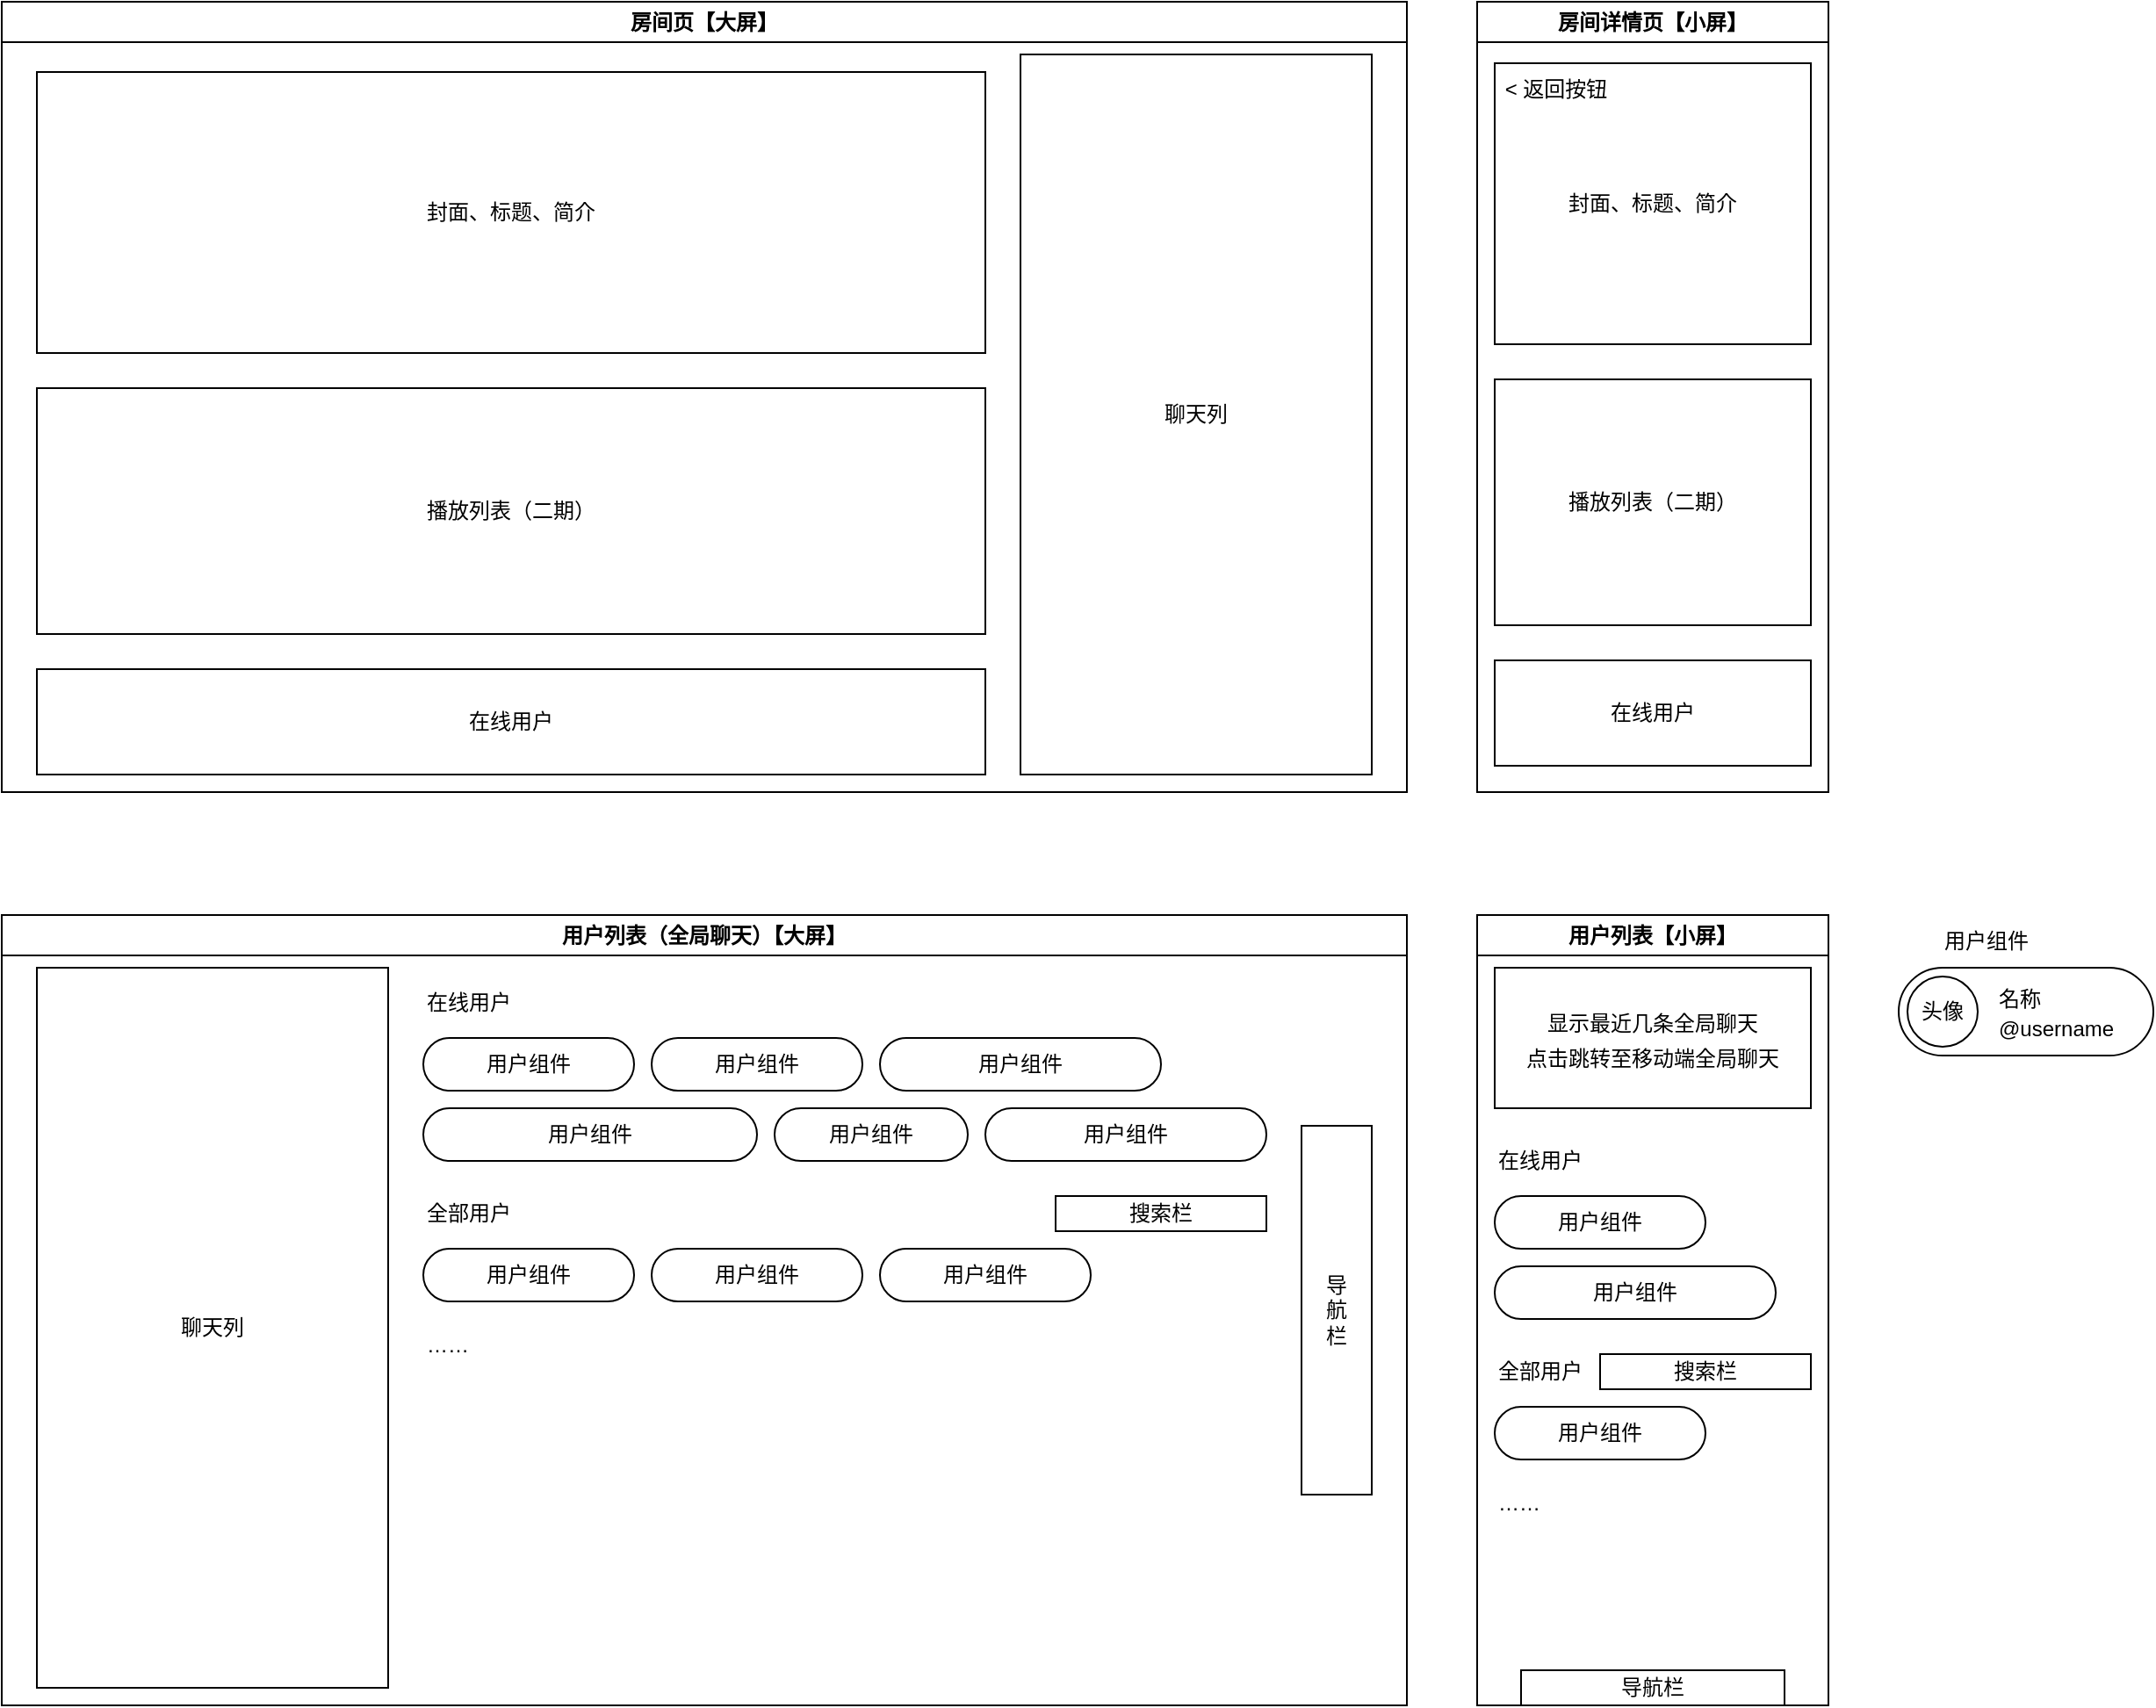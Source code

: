 <mxfile version="20.8.16" type="device"><diagram name="第 1 页" id="kHoYGihzgtJ2y9Uisgoe"><mxGraphModel dx="2103" dy="1132" grid="1" gridSize="10" guides="1" tooltips="1" connect="1" arrows="1" fold="1" page="1" pageScale="1" pageWidth="900" pageHeight="1600" math="0" shadow="0"><root><mxCell id="0"/><mxCell id="1" parent="0"/><mxCell id="05NA3eZkqvBnvRm9_1NX-4" value="房间页【大屏】" style="swimlane;whiteSpace=wrap;html=1;" parent="1" vertex="1"><mxGeometry x="80" y="80" width="800" height="450" as="geometry"/></mxCell><mxCell id="X3hdzQ2gd5VW8KuzOYQn-1" value="聊天列" style="rounded=0;whiteSpace=wrap;html=1;" parent="05NA3eZkqvBnvRm9_1NX-4" vertex="1"><mxGeometry x="580" y="30" width="200" height="410" as="geometry"/></mxCell><mxCell id="X3hdzQ2gd5VW8KuzOYQn-3" value="封面、标题、简介" style="rounded=0;whiteSpace=wrap;html=1;" parent="05NA3eZkqvBnvRm9_1NX-4" vertex="1"><mxGeometry x="20" y="40" width="540" height="160" as="geometry"/></mxCell><mxCell id="X3hdzQ2gd5VW8KuzOYQn-4" value="播放列表（二期）" style="rounded=0;whiteSpace=wrap;html=1;" parent="05NA3eZkqvBnvRm9_1NX-4" vertex="1"><mxGeometry x="20" y="220" width="540" height="140" as="geometry"/></mxCell><mxCell id="X3hdzQ2gd5VW8KuzOYQn-5" value="在线用户" style="rounded=0;whiteSpace=wrap;html=1;" parent="05NA3eZkqvBnvRm9_1NX-4" vertex="1"><mxGeometry x="20" y="380" width="540" height="60" as="geometry"/></mxCell><mxCell id="05NA3eZkqvBnvRm9_1NX-43" value="房间详情页【小屏】" style="swimlane;whiteSpace=wrap;html=1;" parent="1" vertex="1"><mxGeometry x="920" y="80" width="200" height="450" as="geometry"><mxRectangle x="920" y="80" width="140" height="30" as="alternateBounds"/></mxGeometry></mxCell><mxCell id="X3hdzQ2gd5VW8KuzOYQn-6" value="封面、标题、简介" style="rounded=0;whiteSpace=wrap;html=1;" parent="05NA3eZkqvBnvRm9_1NX-43" vertex="1"><mxGeometry x="10" y="35" width="180" height="160" as="geometry"/></mxCell><mxCell id="X3hdzQ2gd5VW8KuzOYQn-7" value="播放列表（二期）" style="rounded=0;whiteSpace=wrap;html=1;" parent="05NA3eZkqvBnvRm9_1NX-43" vertex="1"><mxGeometry x="10" y="215" width="180" height="140" as="geometry"/></mxCell><mxCell id="X3hdzQ2gd5VW8KuzOYQn-8" value="在线用户" style="rounded=0;whiteSpace=wrap;html=1;" parent="05NA3eZkqvBnvRm9_1NX-43" vertex="1"><mxGeometry x="10" y="375" width="180" height="60" as="geometry"/></mxCell><mxCell id="X3hdzQ2gd5VW8KuzOYQn-9" value="&amp;lt; 返回按钮" style="text;html=1;strokeColor=none;fillColor=none;align=center;verticalAlign=middle;whiteSpace=wrap;rounded=0;" parent="05NA3eZkqvBnvRm9_1NX-43" vertex="1"><mxGeometry x="10" y="35" width="70" height="30" as="geometry"/></mxCell><mxCell id="05NA3eZkqvBnvRm9_1NX-55" value="用户列表（全局聊天）【大屏】" style="swimlane;whiteSpace=wrap;html=1;" parent="1" vertex="1"><mxGeometry x="80" y="600" width="800" height="450" as="geometry"><mxRectangle x="80" y="600" width="150" height="30" as="alternateBounds"/></mxGeometry></mxCell><mxCell id="X3hdzQ2gd5VW8KuzOYQn-10" value="聊天列" style="rounded=0;whiteSpace=wrap;html=1;" parent="05NA3eZkqvBnvRm9_1NX-55" vertex="1"><mxGeometry x="20" y="30" width="200" height="410" as="geometry"/></mxCell><mxCell id="X3hdzQ2gd5VW8KuzOYQn-12" value="用户组件" style="rounded=1;whiteSpace=wrap;html=1;arcSize=50;" parent="05NA3eZkqvBnvRm9_1NX-55" vertex="1"><mxGeometry x="240" y="190" width="120" height="30" as="geometry"/></mxCell><mxCell id="X3hdzQ2gd5VW8KuzOYQn-17" value="全部用户" style="text;html=1;strokeColor=none;fillColor=none;align=left;verticalAlign=middle;whiteSpace=wrap;rounded=0;" parent="05NA3eZkqvBnvRm9_1NX-55" vertex="1"><mxGeometry x="240" y="150" width="60" height="40" as="geometry"/></mxCell><mxCell id="X3hdzQ2gd5VW8KuzOYQn-24" value="在线用户" style="text;html=1;strokeColor=none;fillColor=none;align=left;verticalAlign=middle;whiteSpace=wrap;rounded=0;" parent="05NA3eZkqvBnvRm9_1NX-55" vertex="1"><mxGeometry x="240" y="30" width="60" height="40" as="geometry"/></mxCell><mxCell id="X3hdzQ2gd5VW8KuzOYQn-25" value="用户组件" style="rounded=1;whiteSpace=wrap;html=1;arcSize=50;" parent="05NA3eZkqvBnvRm9_1NX-55" vertex="1"><mxGeometry x="240" y="70" width="120" height="30" as="geometry"/></mxCell><mxCell id="X3hdzQ2gd5VW8KuzOYQn-26" value="用户组件" style="rounded=1;whiteSpace=wrap;html=1;arcSize=50;" parent="05NA3eZkqvBnvRm9_1NX-55" vertex="1"><mxGeometry x="370" y="70" width="120" height="30" as="geometry"/></mxCell><mxCell id="X3hdzQ2gd5VW8KuzOYQn-27" value="用户组件" style="rounded=1;whiteSpace=wrap;html=1;arcSize=50;" parent="05NA3eZkqvBnvRm9_1NX-55" vertex="1"><mxGeometry x="500" y="70" width="160" height="30" as="geometry"/></mxCell><mxCell id="X3hdzQ2gd5VW8KuzOYQn-28" value="用户组件" style="rounded=1;whiteSpace=wrap;html=1;arcSize=50;" parent="05NA3eZkqvBnvRm9_1NX-55" vertex="1"><mxGeometry x="240" y="110" width="190" height="30" as="geometry"/></mxCell><mxCell id="X3hdzQ2gd5VW8KuzOYQn-29" value="用户组件" style="rounded=1;whiteSpace=wrap;html=1;arcSize=50;" parent="05NA3eZkqvBnvRm9_1NX-55" vertex="1"><mxGeometry x="560" y="110" width="160" height="30" as="geometry"/></mxCell><mxCell id="X3hdzQ2gd5VW8KuzOYQn-30" value="用户组件" style="rounded=1;whiteSpace=wrap;html=1;arcSize=50;" parent="05NA3eZkqvBnvRm9_1NX-55" vertex="1"><mxGeometry x="440" y="110" width="110" height="30" as="geometry"/></mxCell><mxCell id="X3hdzQ2gd5VW8KuzOYQn-31" value="用户组件" style="rounded=1;whiteSpace=wrap;html=1;arcSize=50;" parent="05NA3eZkqvBnvRm9_1NX-55" vertex="1"><mxGeometry x="370" y="190" width="120" height="30" as="geometry"/></mxCell><mxCell id="X3hdzQ2gd5VW8KuzOYQn-32" value="用户组件" style="rounded=1;whiteSpace=wrap;html=1;arcSize=50;" parent="05NA3eZkqvBnvRm9_1NX-55" vertex="1"><mxGeometry x="500" y="190" width="120" height="30" as="geometry"/></mxCell><mxCell id="X3hdzQ2gd5VW8KuzOYQn-33" value="……" style="text;html=1;strokeColor=none;fillColor=none;align=left;verticalAlign=middle;whiteSpace=wrap;rounded=0;" parent="05NA3eZkqvBnvRm9_1NX-55" vertex="1"><mxGeometry x="240" y="230" width="60" height="30" as="geometry"/></mxCell><mxCell id="X3hdzQ2gd5VW8KuzOYQn-35" value="导&lt;br&gt;航&lt;br&gt;栏" style="rounded=0;whiteSpace=wrap;html=1;fillColor=none;" parent="05NA3eZkqvBnvRm9_1NX-55" vertex="1"><mxGeometry x="740" y="120" width="40" height="210" as="geometry"/></mxCell><mxCell id="X3hdzQ2gd5VW8KuzOYQn-37" value="搜索栏" style="rounded=0;whiteSpace=wrap;html=1;fillColor=none;" parent="05NA3eZkqvBnvRm9_1NX-55" vertex="1"><mxGeometry x="600" y="160" width="120" height="20" as="geometry"/></mxCell><mxCell id="05NA3eZkqvBnvRm9_1NX-79" value="用户列表【小屏】" style="swimlane;whiteSpace=wrap;html=1;" parent="1" vertex="1"><mxGeometry x="920" y="600" width="200" height="450" as="geometry"><mxRectangle x="80" y="600" width="150" height="30" as="alternateBounds"/></mxGeometry></mxCell><mxCell id="lJhx3bDgq-V2KqrOt-Li-1" value="&lt;font style=&quot;font-size: 12px;&quot;&gt;显示最近几条全局聊天&lt;br&gt;点击跳转至移动端全局聊天&lt;/font&gt;" style="rounded=0;whiteSpace=wrap;html=1;fontSize=16;" parent="05NA3eZkqvBnvRm9_1NX-79" vertex="1"><mxGeometry x="10" y="30" width="180" height="80" as="geometry"/></mxCell><mxCell id="X3hdzQ2gd5VW8KuzOYQn-38" value="在线用户" style="text;html=1;strokeColor=none;fillColor=none;align=left;verticalAlign=middle;whiteSpace=wrap;rounded=0;" parent="05NA3eZkqvBnvRm9_1NX-79" vertex="1"><mxGeometry x="10" y="120" width="60" height="40" as="geometry"/></mxCell><mxCell id="X3hdzQ2gd5VW8KuzOYQn-39" value="用户组件" style="rounded=1;whiteSpace=wrap;html=1;arcSize=50;" parent="05NA3eZkqvBnvRm9_1NX-79" vertex="1"><mxGeometry x="10" y="160" width="120" height="30" as="geometry"/></mxCell><mxCell id="X3hdzQ2gd5VW8KuzOYQn-40" value="用户组件" style="rounded=1;whiteSpace=wrap;html=1;arcSize=50;" parent="05NA3eZkqvBnvRm9_1NX-79" vertex="1"><mxGeometry x="10" y="200" width="160" height="30" as="geometry"/></mxCell><mxCell id="X3hdzQ2gd5VW8KuzOYQn-41" value="全部用户" style="text;html=1;strokeColor=none;fillColor=none;align=left;verticalAlign=middle;whiteSpace=wrap;rounded=0;" parent="05NA3eZkqvBnvRm9_1NX-79" vertex="1"><mxGeometry x="10" y="240" width="60" height="40" as="geometry"/></mxCell><mxCell id="X3hdzQ2gd5VW8KuzOYQn-42" value="搜索栏" style="rounded=0;whiteSpace=wrap;html=1;fillColor=none;" parent="05NA3eZkqvBnvRm9_1NX-79" vertex="1"><mxGeometry x="70" y="250" width="120" height="20" as="geometry"/></mxCell><mxCell id="X3hdzQ2gd5VW8KuzOYQn-43" value="用户组件" style="rounded=1;whiteSpace=wrap;html=1;arcSize=50;" parent="05NA3eZkqvBnvRm9_1NX-79" vertex="1"><mxGeometry x="10" y="280" width="120" height="30" as="geometry"/></mxCell><mxCell id="X3hdzQ2gd5VW8KuzOYQn-44" value="……" style="text;html=1;strokeColor=none;fillColor=none;align=left;verticalAlign=middle;whiteSpace=wrap;rounded=0;" parent="05NA3eZkqvBnvRm9_1NX-79" vertex="1"><mxGeometry x="10" y="320" width="60" height="30" as="geometry"/></mxCell><mxCell id="lJhx3bDgq-V2KqrOt-Li-2" value="导航栏" style="rounded=0;whiteSpace=wrap;html=1;fillColor=none;" parent="05NA3eZkqvBnvRm9_1NX-79" vertex="1"><mxGeometry x="25" y="430" width="150" height="20" as="geometry"/></mxCell><mxCell id="X3hdzQ2gd5VW8KuzOYQn-11" value="" style="rounded=1;whiteSpace=wrap;html=1;arcSize=50;" parent="1" vertex="1"><mxGeometry x="1160" y="630" width="145" height="50" as="geometry"/></mxCell><mxCell id="X3hdzQ2gd5VW8KuzOYQn-13" value="头像" style="ellipse;whiteSpace=wrap;html=1;aspect=fixed;" parent="1" vertex="1"><mxGeometry x="1165" y="635" width="40" height="40" as="geometry"/></mxCell><mxCell id="X3hdzQ2gd5VW8KuzOYQn-14" value="名称" style="text;html=1;strokeColor=none;fillColor=none;align=left;verticalAlign=middle;whiteSpace=wrap;rounded=0;" parent="1" vertex="1"><mxGeometry x="1215" y="640" width="60" height="15" as="geometry"/></mxCell><mxCell id="X3hdzQ2gd5VW8KuzOYQn-15" value="@username" style="text;html=1;strokeColor=none;fillColor=none;align=left;verticalAlign=middle;whiteSpace=wrap;rounded=0;" parent="1" vertex="1"><mxGeometry x="1215" y="655" width="60" height="20" as="geometry"/></mxCell><mxCell id="X3hdzQ2gd5VW8KuzOYQn-16" value="用户组件" style="text;html=1;strokeColor=none;fillColor=none;align=center;verticalAlign=middle;whiteSpace=wrap;rounded=0;" parent="1" vertex="1"><mxGeometry x="1180" y="600" width="60" height="30" as="geometry"/></mxCell></root></mxGraphModel></diagram></mxfile>